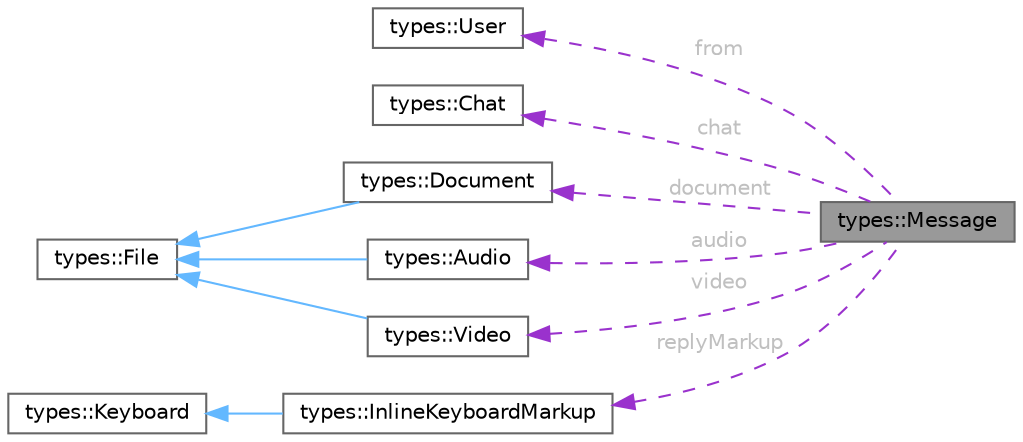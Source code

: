 digraph "types::Message"
{
 // LATEX_PDF_SIZE
  bgcolor="transparent";
  edge [fontname=Helvetica,fontsize=10,labelfontname=Helvetica,labelfontsize=10];
  node [fontname=Helvetica,fontsize=10,shape=box,height=0.2,width=0.4];
  rankdir="LR";
  Node1 [id="Node000001",label="types::Message",height=0.2,width=0.4,color="gray40", fillcolor="grey60", style="filled", fontcolor="black",tooltip="Struct represents a Telegram message."];
  Node2 -> Node1 [id="edge1_Node000001_Node000002",dir="back",color="darkorchid3",style="dashed",tooltip=" ",label=" from",fontcolor="grey" ];
  Node2 [id="Node000002",label="types::User",height=0.2,width=0.4,color="gray40", fillcolor="white", style="filled",URL="$structtypes_1_1User.html",tooltip="Struct represents a Telegram user."];
  Node3 -> Node1 [id="edge2_Node000001_Node000003",dir="back",color="darkorchid3",style="dashed",tooltip=" ",label=" chat",fontcolor="grey" ];
  Node3 [id="Node000003",label="types::Chat",height=0.2,width=0.4,color="gray40", fillcolor="white", style="filled",URL="$structtypes_1_1Chat.html",tooltip="Struct represents a chat."];
  Node4 -> Node1 [id="edge3_Node000001_Node000004",dir="back",color="darkorchid3",style="dashed",tooltip=" ",label=" document",fontcolor="grey" ];
  Node4 [id="Node000004",label="types::Document",height=0.2,width=0.4,color="gray40", fillcolor="white", style="filled",URL="$structtypes_1_1Document.html",tooltip="Struct represents telegram document object."];
  Node5 -> Node4 [id="edge4_Node000004_Node000005",dir="back",color="steelblue1",style="solid",tooltip=" "];
  Node5 [id="Node000005",label="types::File",height=0.2,width=0.4,color="gray40", fillcolor="white", style="filled",URL="$structtypes_1_1File.html",tooltip="Struct contains telegram file info."];
  Node6 -> Node1 [id="edge5_Node000001_Node000006",dir="back",color="darkorchid3",style="dashed",tooltip=" ",label=" audio",fontcolor="grey" ];
  Node6 [id="Node000006",label="types::Audio",height=0.2,width=0.4,color="gray40", fillcolor="white", style="filled",URL="$structtypes_1_1Audio.html",tooltip="Struct represents telegram audio object."];
  Node5 -> Node6 [id="edge6_Node000006_Node000005",dir="back",color="steelblue1",style="solid",tooltip=" "];
  Node7 -> Node1 [id="edge7_Node000001_Node000007",dir="back",color="darkorchid3",style="dashed",tooltip=" ",label=" video",fontcolor="grey" ];
  Node7 [id="Node000007",label="types::Video",height=0.2,width=0.4,color="gray40", fillcolor="white", style="filled",URL="$structtypes_1_1Video.html",tooltip="Struct represents telegram video object."];
  Node5 -> Node7 [id="edge8_Node000007_Node000005",dir="back",color="steelblue1",style="solid",tooltip=" "];
  Node8 -> Node1 [id="edge9_Node000001_Node000008",dir="back",color="darkorchid3",style="dashed",tooltip=" ",label=" replyMarkup",fontcolor="grey" ];
  Node8 [id="Node000008",label="types::InlineKeyboardMarkup",height=0.2,width=0.4,color="gray40", fillcolor="white", style="filled",URL="$structtypes_1_1InlineKeyboardMarkup.html",tooltip="Struct represents telegram inline keyboard."];
  Node9 -> Node8 [id="edge10_Node000008_Node000009",dir="back",color="steelblue1",style="solid",tooltip=" "];
  Node9 [id="Node000009",label="types::Keyboard",height=0.2,width=0.4,color="gray40", fillcolor="white", style="filled",URL="$structtypes_1_1Keyboard.html",tooltip="Base struct for telegram keyboards."];
}
